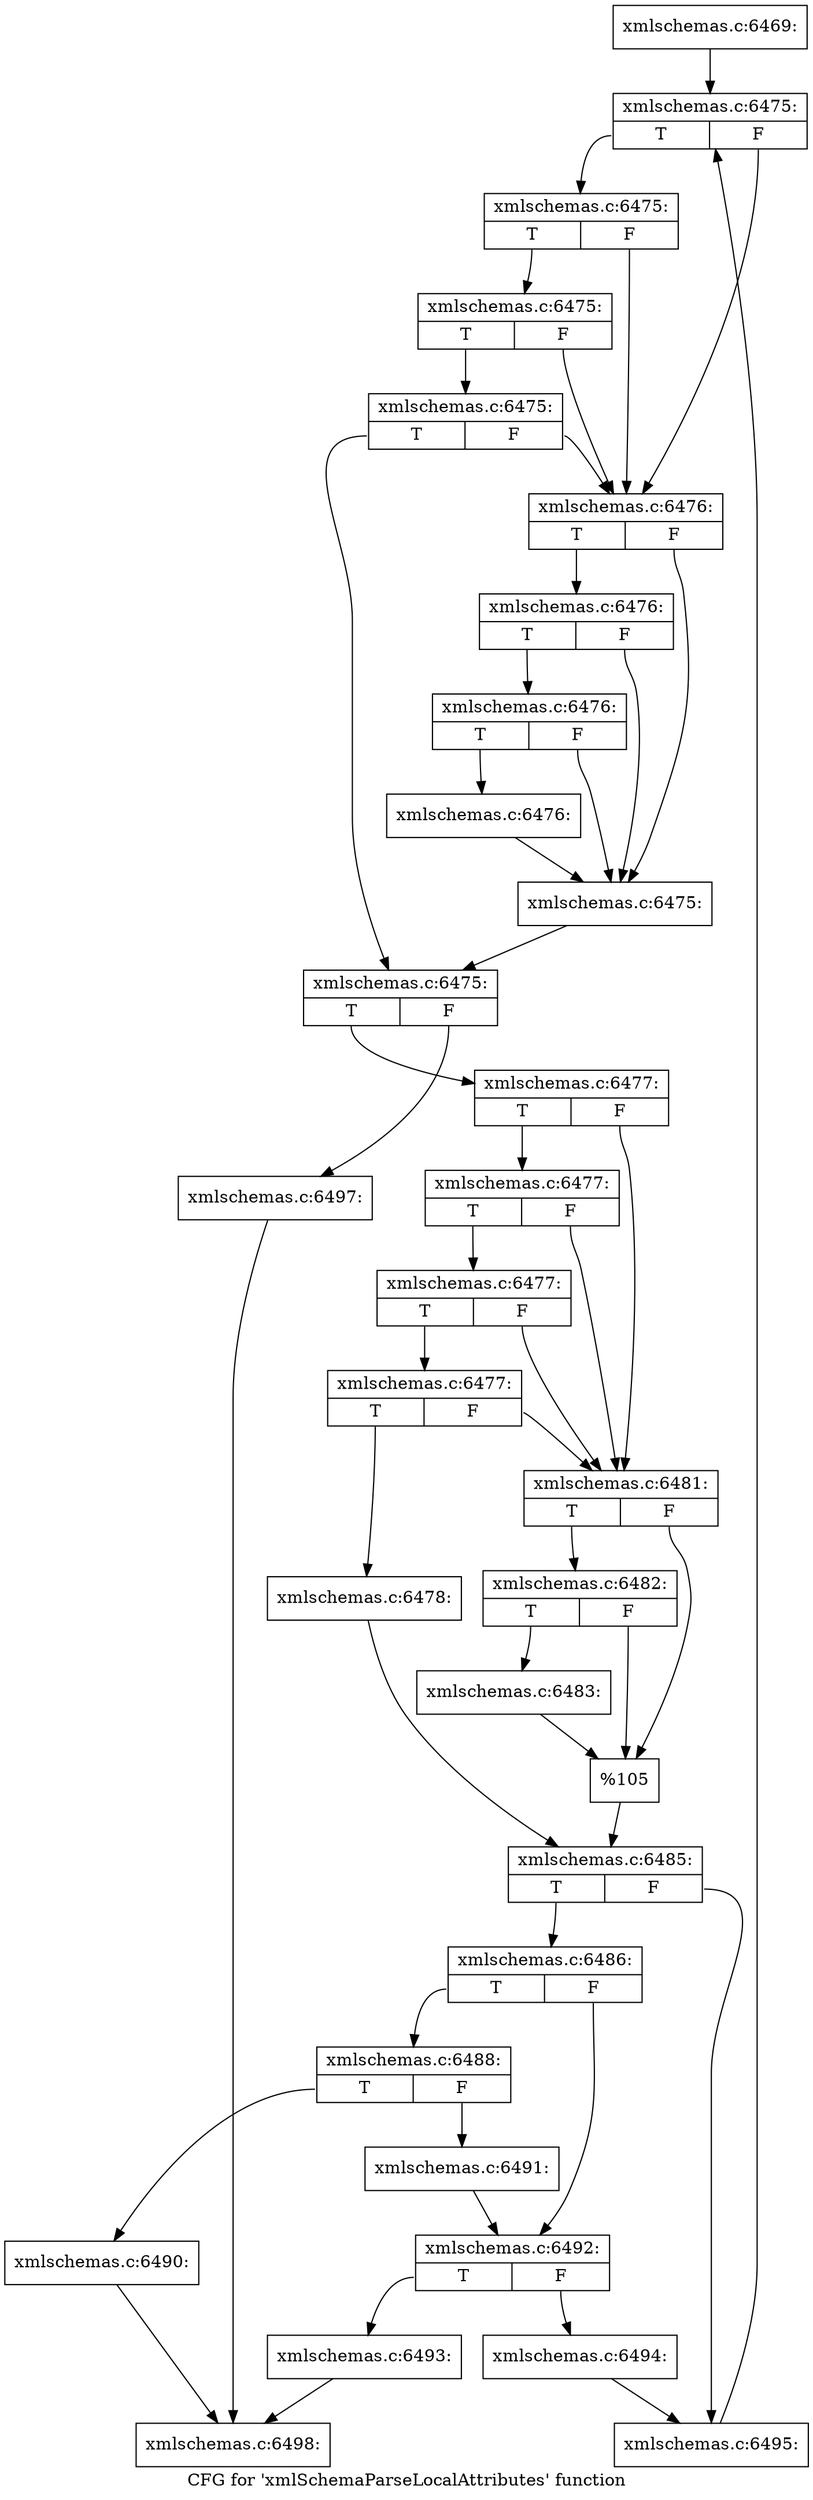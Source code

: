 digraph "CFG for 'xmlSchemaParseLocalAttributes' function" {
	label="CFG for 'xmlSchemaParseLocalAttributes' function";

	Node0x4eeb410 [shape=record,label="{xmlschemas.c:6469:}"];
	Node0x4eeb410 -> Node0x4ef9440;
	Node0x4ef9440 [shape=record,label="{xmlschemas.c:6475:|{<s0>T|<s1>F}}"];
	Node0x4ef9440:s0 -> Node0x4ef9850;
	Node0x4ef9440:s1 -> Node0x4ef9730;
	Node0x4ef9850 [shape=record,label="{xmlschemas.c:6475:|{<s0>T|<s1>F}}"];
	Node0x4ef9850:s0 -> Node0x4ef9800;
	Node0x4ef9850:s1 -> Node0x4ef9730;
	Node0x4ef9800 [shape=record,label="{xmlschemas.c:6475:|{<s0>T|<s1>F}}"];
	Node0x4ef9800:s0 -> Node0x4ef9780;
	Node0x4ef9800:s1 -> Node0x4ef9730;
	Node0x4ef9780 [shape=record,label="{xmlschemas.c:6475:|{<s0>T|<s1>F}}"];
	Node0x4ef9780:s0 -> Node0x4ef96e0;
	Node0x4ef9780:s1 -> Node0x4ef9730;
	Node0x4ef9730 [shape=record,label="{xmlschemas.c:6476:|{<s0>T|<s1>F}}"];
	Node0x4ef9730:s0 -> Node0x4efa680;
	Node0x4ef9730:s1 -> Node0x4efa590;
	Node0x4efa680 [shape=record,label="{xmlschemas.c:6476:|{<s0>T|<s1>F}}"];
	Node0x4efa680:s0 -> Node0x4efa630;
	Node0x4efa680:s1 -> Node0x4efa590;
	Node0x4efa630 [shape=record,label="{xmlschemas.c:6476:|{<s0>T|<s1>F}}"];
	Node0x4efa630:s0 -> Node0x4efa5e0;
	Node0x4efa630:s1 -> Node0x4efa590;
	Node0x4efa5e0 [shape=record,label="{xmlschemas.c:6476:}"];
	Node0x4efa5e0 -> Node0x4efa590;
	Node0x4efa590 [shape=record,label="{xmlschemas.c:6475:}"];
	Node0x4efa590 -> Node0x4ef96e0;
	Node0x4ef96e0 [shape=record,label="{xmlschemas.c:6475:|{<s0>T|<s1>F}}"];
	Node0x4ef96e0:s0 -> Node0x4efaf70;
	Node0x4ef96e0:s1 -> Node0x4ef9660;
	Node0x4efaf70 [shape=record,label="{xmlschemas.c:6477:|{<s0>T|<s1>F}}"];
	Node0x4efaf70:s0 -> Node0x4efb950;
	Node0x4efaf70:s1 -> Node0x4efb830;
	Node0x4efb950 [shape=record,label="{xmlschemas.c:6477:|{<s0>T|<s1>F}}"];
	Node0x4efb950:s0 -> Node0x4efb900;
	Node0x4efb950:s1 -> Node0x4efb830;
	Node0x4efb900 [shape=record,label="{xmlschemas.c:6477:|{<s0>T|<s1>F}}"];
	Node0x4efb900:s0 -> Node0x4efb880;
	Node0x4efb900:s1 -> Node0x4efb830;
	Node0x4efb880 [shape=record,label="{xmlschemas.c:6477:|{<s0>T|<s1>F}}"];
	Node0x4efb880:s0 -> Node0x4efb790;
	Node0x4efb880:s1 -> Node0x4efb830;
	Node0x4efb790 [shape=record,label="{xmlschemas.c:6478:}"];
	Node0x4efb790 -> Node0x4efb7e0;
	Node0x4efb830 [shape=record,label="{xmlschemas.c:6481:|{<s0>T|<s1>F}}"];
	Node0x4efb830:s0 -> Node0x4efdf20;
	Node0x4efb830:s1 -> Node0x4efded0;
	Node0x4efdf20 [shape=record,label="{xmlschemas.c:6482:|{<s0>T|<s1>F}}"];
	Node0x4efdf20:s0 -> Node0x4efd360;
	Node0x4efdf20:s1 -> Node0x4efded0;
	Node0x4efd360 [shape=record,label="{xmlschemas.c:6483:}"];
	Node0x4efd360 -> Node0x4efded0;
	Node0x4efded0 [shape=record,label="{%105}"];
	Node0x4efded0 -> Node0x4efb7e0;
	Node0x4efb7e0 [shape=record,label="{xmlschemas.c:6485:|{<s0>T|<s1>F}}"];
	Node0x4efb7e0:s0 -> Node0x4efe4b0;
	Node0x4efb7e0:s1 -> Node0x4efe500;
	Node0x4efe4b0 [shape=record,label="{xmlschemas.c:6486:|{<s0>T|<s1>F}}"];
	Node0x4efe4b0:s0 -> Node0x4efe840;
	Node0x4efe4b0:s1 -> Node0x4efe890;
	Node0x4efe840 [shape=record,label="{xmlschemas.c:6488:|{<s0>T|<s1>F}}"];
	Node0x4efe840:s0 -> Node0x4efed40;
	Node0x4efe840:s1 -> Node0x4efed90;
	Node0x4efed40 [shape=record,label="{xmlschemas.c:6490:}"];
	Node0x4efed40 -> Node0x4ef4be0;
	Node0x4efed90 [shape=record,label="{xmlschemas.c:6491:}"];
	Node0x4efed90 -> Node0x4efe890;
	Node0x4efe890 [shape=record,label="{xmlschemas.c:6492:|{<s0>T|<s1>F}}"];
	Node0x4efe890:s0 -> Node0x4eff390;
	Node0x4efe890:s1 -> Node0x4eff3e0;
	Node0x4eff390 [shape=record,label="{xmlschemas.c:6493:}"];
	Node0x4eff390 -> Node0x4ef4be0;
	Node0x4eff3e0 [shape=record,label="{xmlschemas.c:6494:}"];
	Node0x4eff3e0 -> Node0x4efe500;
	Node0x4efe500 [shape=record,label="{xmlschemas.c:6495:}"];
	Node0x4efe500 -> Node0x4ef9440;
	Node0x4ef9660 [shape=record,label="{xmlschemas.c:6497:}"];
	Node0x4ef9660 -> Node0x4ef4be0;
	Node0x4ef4be0 [shape=record,label="{xmlschemas.c:6498:}"];
}
